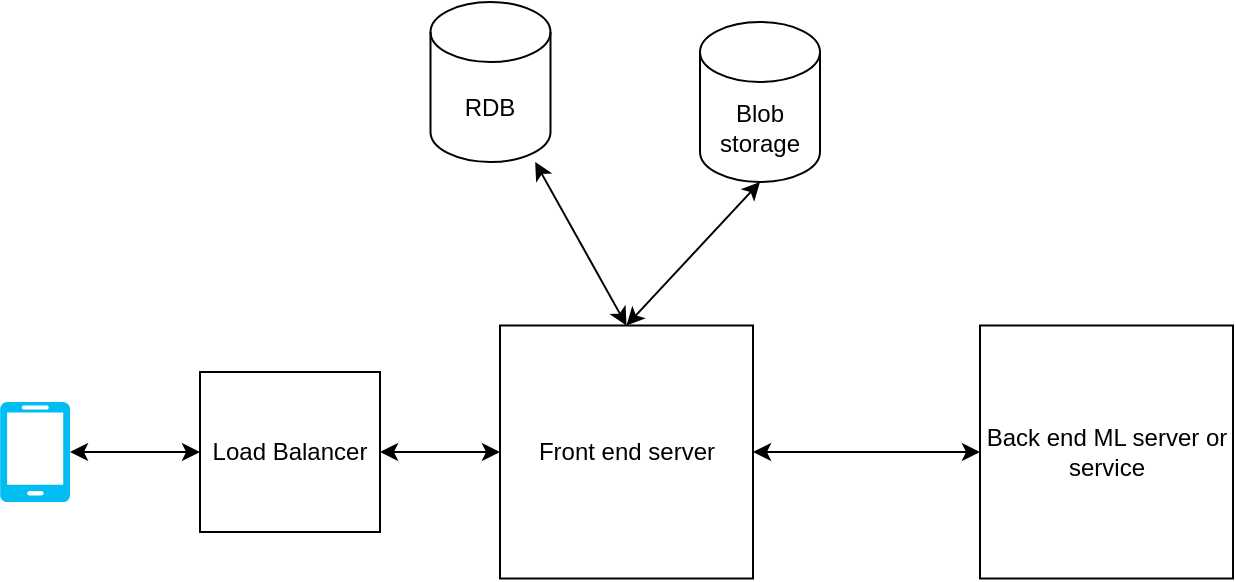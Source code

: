 <mxfile version="17.4.5" type="github">
  <diagram id="jdpMgXkDtUNJv-AqqA1i" name="Page-1">
    <mxGraphModel dx="2065" dy="1161" grid="1" gridSize="10" guides="1" tooltips="1" connect="1" arrows="1" fold="1" page="1" pageScale="1" pageWidth="850" pageHeight="1100" math="0" shadow="0">
      <root>
        <mxCell id="0" />
        <mxCell id="1" parent="0" />
        <mxCell id="OSkiJPJPAGyuIHmSn12r-1" value="" style="verticalLabelPosition=bottom;html=1;verticalAlign=top;align=center;strokeColor=none;fillColor=#00BEF2;shape=mxgraph.azure.mobile;pointerEvents=1;" vertex="1" parent="1">
          <mxGeometry x="120" y="340" width="35" height="50" as="geometry" />
        </mxCell>
        <mxCell id="OSkiJPJPAGyuIHmSn12r-2" value="Front end server" style="whiteSpace=wrap;html=1;aspect=fixed;" vertex="1" parent="1">
          <mxGeometry x="370" y="301.75" width="126.5" height="126.5" as="geometry" />
        </mxCell>
        <mxCell id="OSkiJPJPAGyuIHmSn12r-4" value="RDB" style="shape=cylinder3;whiteSpace=wrap;html=1;boundedLbl=1;backgroundOutline=1;size=15;" vertex="1" parent="1">
          <mxGeometry x="335.25" y="140" width="60" height="80" as="geometry" />
        </mxCell>
        <mxCell id="OSkiJPJPAGyuIHmSn12r-5" value="Load Balancer" style="rounded=0;whiteSpace=wrap;html=1;" vertex="1" parent="1">
          <mxGeometry x="220" y="325" width="90" height="80" as="geometry" />
        </mxCell>
        <mxCell id="OSkiJPJPAGyuIHmSn12r-6" value="Blob storage" style="shape=cylinder3;whiteSpace=wrap;html=1;boundedLbl=1;backgroundOutline=1;size=15;" vertex="1" parent="1">
          <mxGeometry x="470" y="150" width="60" height="80" as="geometry" />
        </mxCell>
        <mxCell id="OSkiJPJPAGyuIHmSn12r-7" value="Back end ML server or service" style="whiteSpace=wrap;html=1;aspect=fixed;" vertex="1" parent="1">
          <mxGeometry x="610" y="301.75" width="126.5" height="126.5" as="geometry" />
        </mxCell>
        <mxCell id="OSkiJPJPAGyuIHmSn12r-8" value="" style="endArrow=classic;startArrow=classic;html=1;rounded=0;exitX=0.5;exitY=0;exitDx=0;exitDy=0;" edge="1" parent="1" source="OSkiJPJPAGyuIHmSn12r-2" target="OSkiJPJPAGyuIHmSn12r-4">
          <mxGeometry width="50" height="50" relative="1" as="geometry">
            <mxPoint x="400" y="590" as="sourcePoint" />
            <mxPoint x="450" y="540" as="targetPoint" />
          </mxGeometry>
        </mxCell>
        <mxCell id="OSkiJPJPAGyuIHmSn12r-9" value="" style="endArrow=classic;startArrow=classic;html=1;rounded=0;exitX=0;exitY=0.5;exitDx=0;exitDy=0;entryX=1;entryY=0.5;entryDx=0;entryDy=0;entryPerimeter=0;" edge="1" parent="1" source="OSkiJPJPAGyuIHmSn12r-5" target="OSkiJPJPAGyuIHmSn12r-1">
          <mxGeometry width="50" height="50" relative="1" as="geometry">
            <mxPoint x="435.25" y="311.75" as="sourcePoint" />
            <mxPoint x="435.25" y="240" as="targetPoint" />
          </mxGeometry>
        </mxCell>
        <mxCell id="OSkiJPJPAGyuIHmSn12r-10" value="" style="endArrow=classic;startArrow=classic;html=1;rounded=0;entryX=1;entryY=0.5;entryDx=0;entryDy=0;" edge="1" parent="1" source="OSkiJPJPAGyuIHmSn12r-7" target="OSkiJPJPAGyuIHmSn12r-2">
          <mxGeometry width="50" height="50" relative="1" as="geometry">
            <mxPoint x="372" y="375" as="sourcePoint" />
            <mxPoint x="490" y="365" as="targetPoint" />
          </mxGeometry>
        </mxCell>
        <mxCell id="OSkiJPJPAGyuIHmSn12r-11" value="" style="endArrow=classic;startArrow=classic;html=1;rounded=0;exitX=0.5;exitY=0;exitDx=0;exitDy=0;entryX=0.5;entryY=1;entryDx=0;entryDy=0;entryPerimeter=0;" edge="1" parent="1" source="OSkiJPJPAGyuIHmSn12r-2" target="OSkiJPJPAGyuIHmSn12r-6">
          <mxGeometry width="50" height="50" relative="1" as="geometry">
            <mxPoint x="435.25" y="311.75" as="sourcePoint" />
            <mxPoint x="396.727" y="240" as="targetPoint" />
          </mxGeometry>
        </mxCell>
        <mxCell id="OSkiJPJPAGyuIHmSn12r-12" value="" style="endArrow=classic;startArrow=classic;html=1;rounded=0;exitX=0;exitY=0.5;exitDx=0;exitDy=0;entryX=1;entryY=0.5;entryDx=0;entryDy=0;" edge="1" parent="1" source="OSkiJPJPAGyuIHmSn12r-2" target="OSkiJPJPAGyuIHmSn12r-5">
          <mxGeometry width="50" height="50" relative="1" as="geometry">
            <mxPoint x="240" y="375" as="sourcePoint" />
            <mxPoint x="320" y="365" as="targetPoint" />
          </mxGeometry>
        </mxCell>
      </root>
    </mxGraphModel>
  </diagram>
</mxfile>
